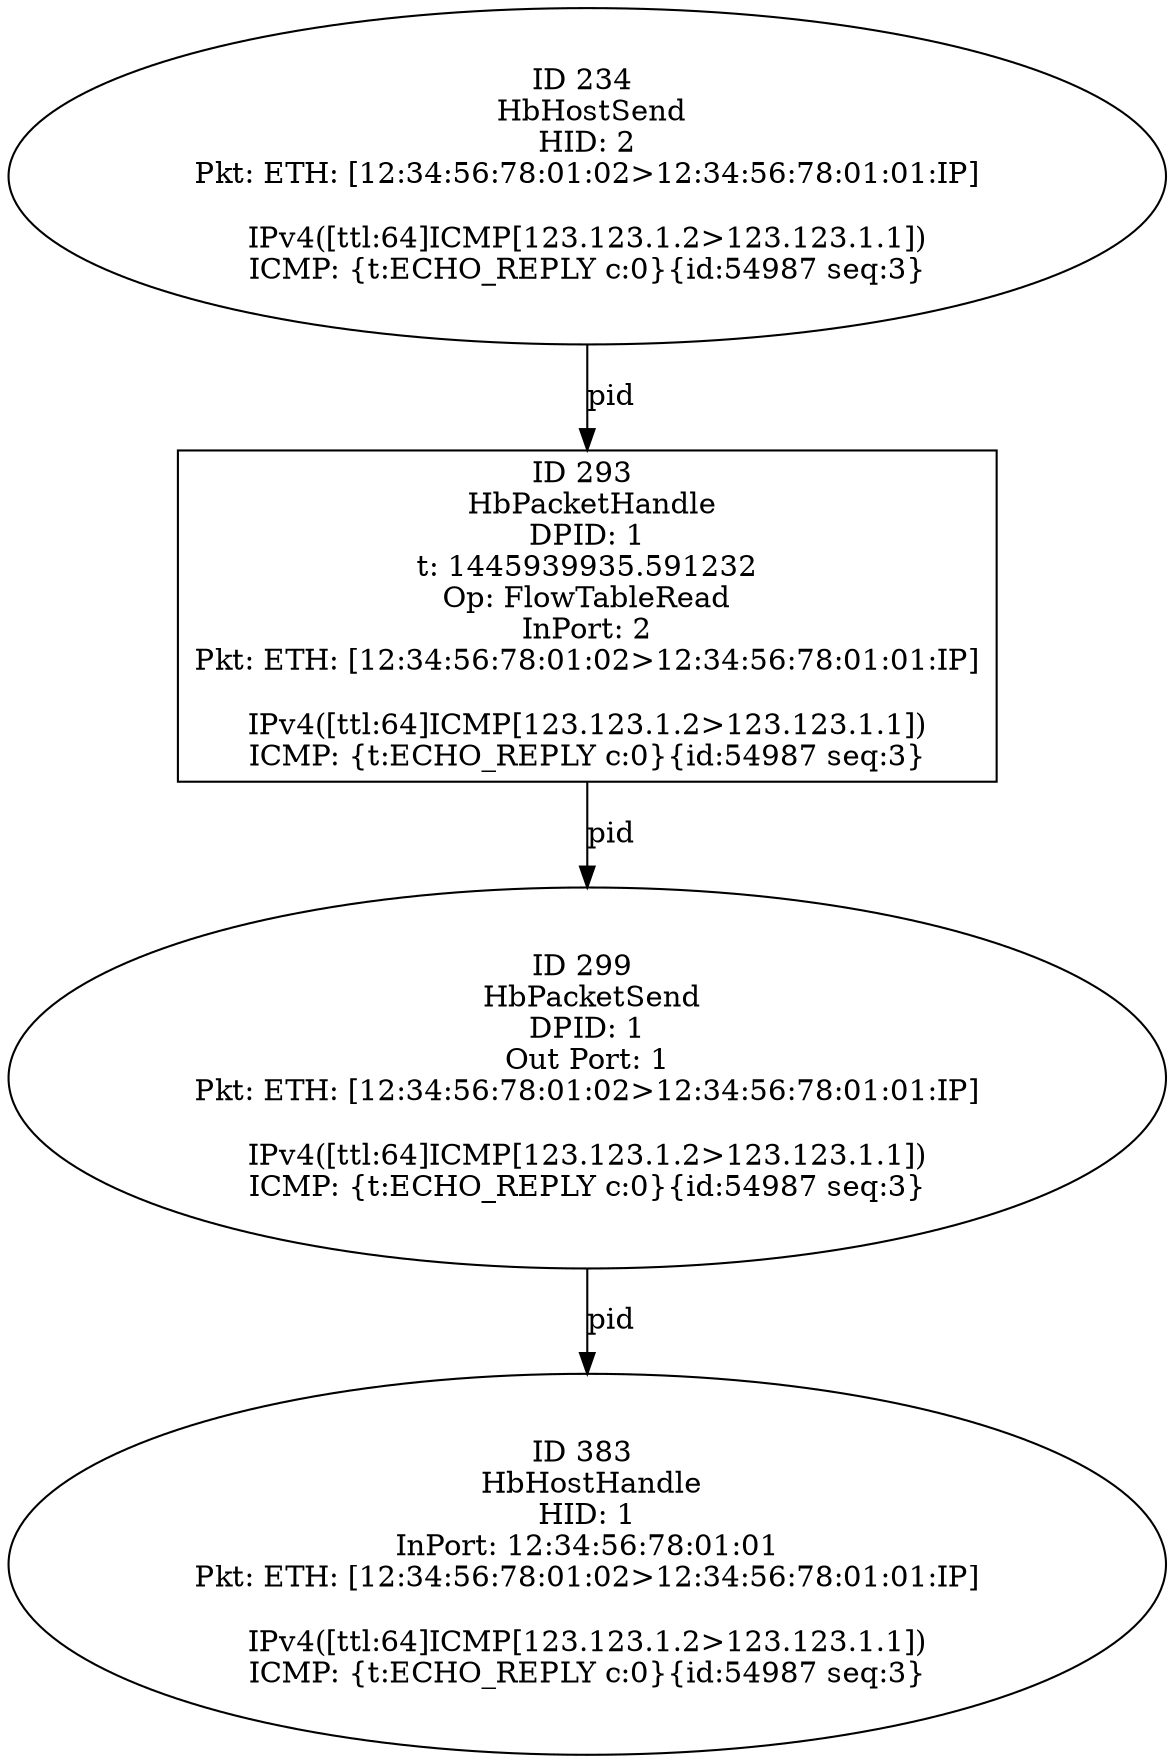 strict digraph G {
234 [shape=oval, event=<hb_events.HbHostSend object at 0x1077d9910>, label="ID 234 
 HbHostSend
HID: 2
Pkt: ETH: [12:34:56:78:01:02>12:34:56:78:01:01:IP]

IPv4([ttl:64]ICMP[123.123.1.2>123.123.1.1])
ICMP: {t:ECHO_REPLY c:0}{id:54987 seq:3}"];
299 [shape=oval, event=<hb_events.HbPacketSend object at 0x1077f2c10>, label="ID 299 
 HbPacketSend
DPID: 1
Out Port: 1
Pkt: ETH: [12:34:56:78:01:02>12:34:56:78:01:01:IP]

IPv4([ttl:64]ICMP[123.123.1.2>123.123.1.1])
ICMP: {t:ECHO_REPLY c:0}{id:54987 seq:3}"];
293 [shape=box, event=<hb_events.HbPacketHandle object at 0x1077f2b90>, label="ID 293 
 HbPacketHandle
DPID: 1
t: 1445939935.591232
Op: FlowTableRead
InPort: 2
Pkt: ETH: [12:34:56:78:01:02>12:34:56:78:01:01:IP]

IPv4([ttl:64]ICMP[123.123.1.2>123.123.1.1])
ICMP: {t:ECHO_REPLY c:0}{id:54987 seq:3}"];
383 [shape=oval, event=<hb_events.HbHostHandle object at 0x10783cb50>, label="ID 383 
 HbHostHandle
HID: 1
InPort: 12:34:56:78:01:01
Pkt: ETH: [12:34:56:78:01:02>12:34:56:78:01:01:IP]

IPv4([ttl:64]ICMP[123.123.1.2>123.123.1.1])
ICMP: {t:ECHO_REPLY c:0}{id:54987 seq:3}"];
234 -> 293  [rel=pid, label=pid];
299 -> 383  [rel=pid, label=pid];
293 -> 299  [rel=pid, label=pid];
}

